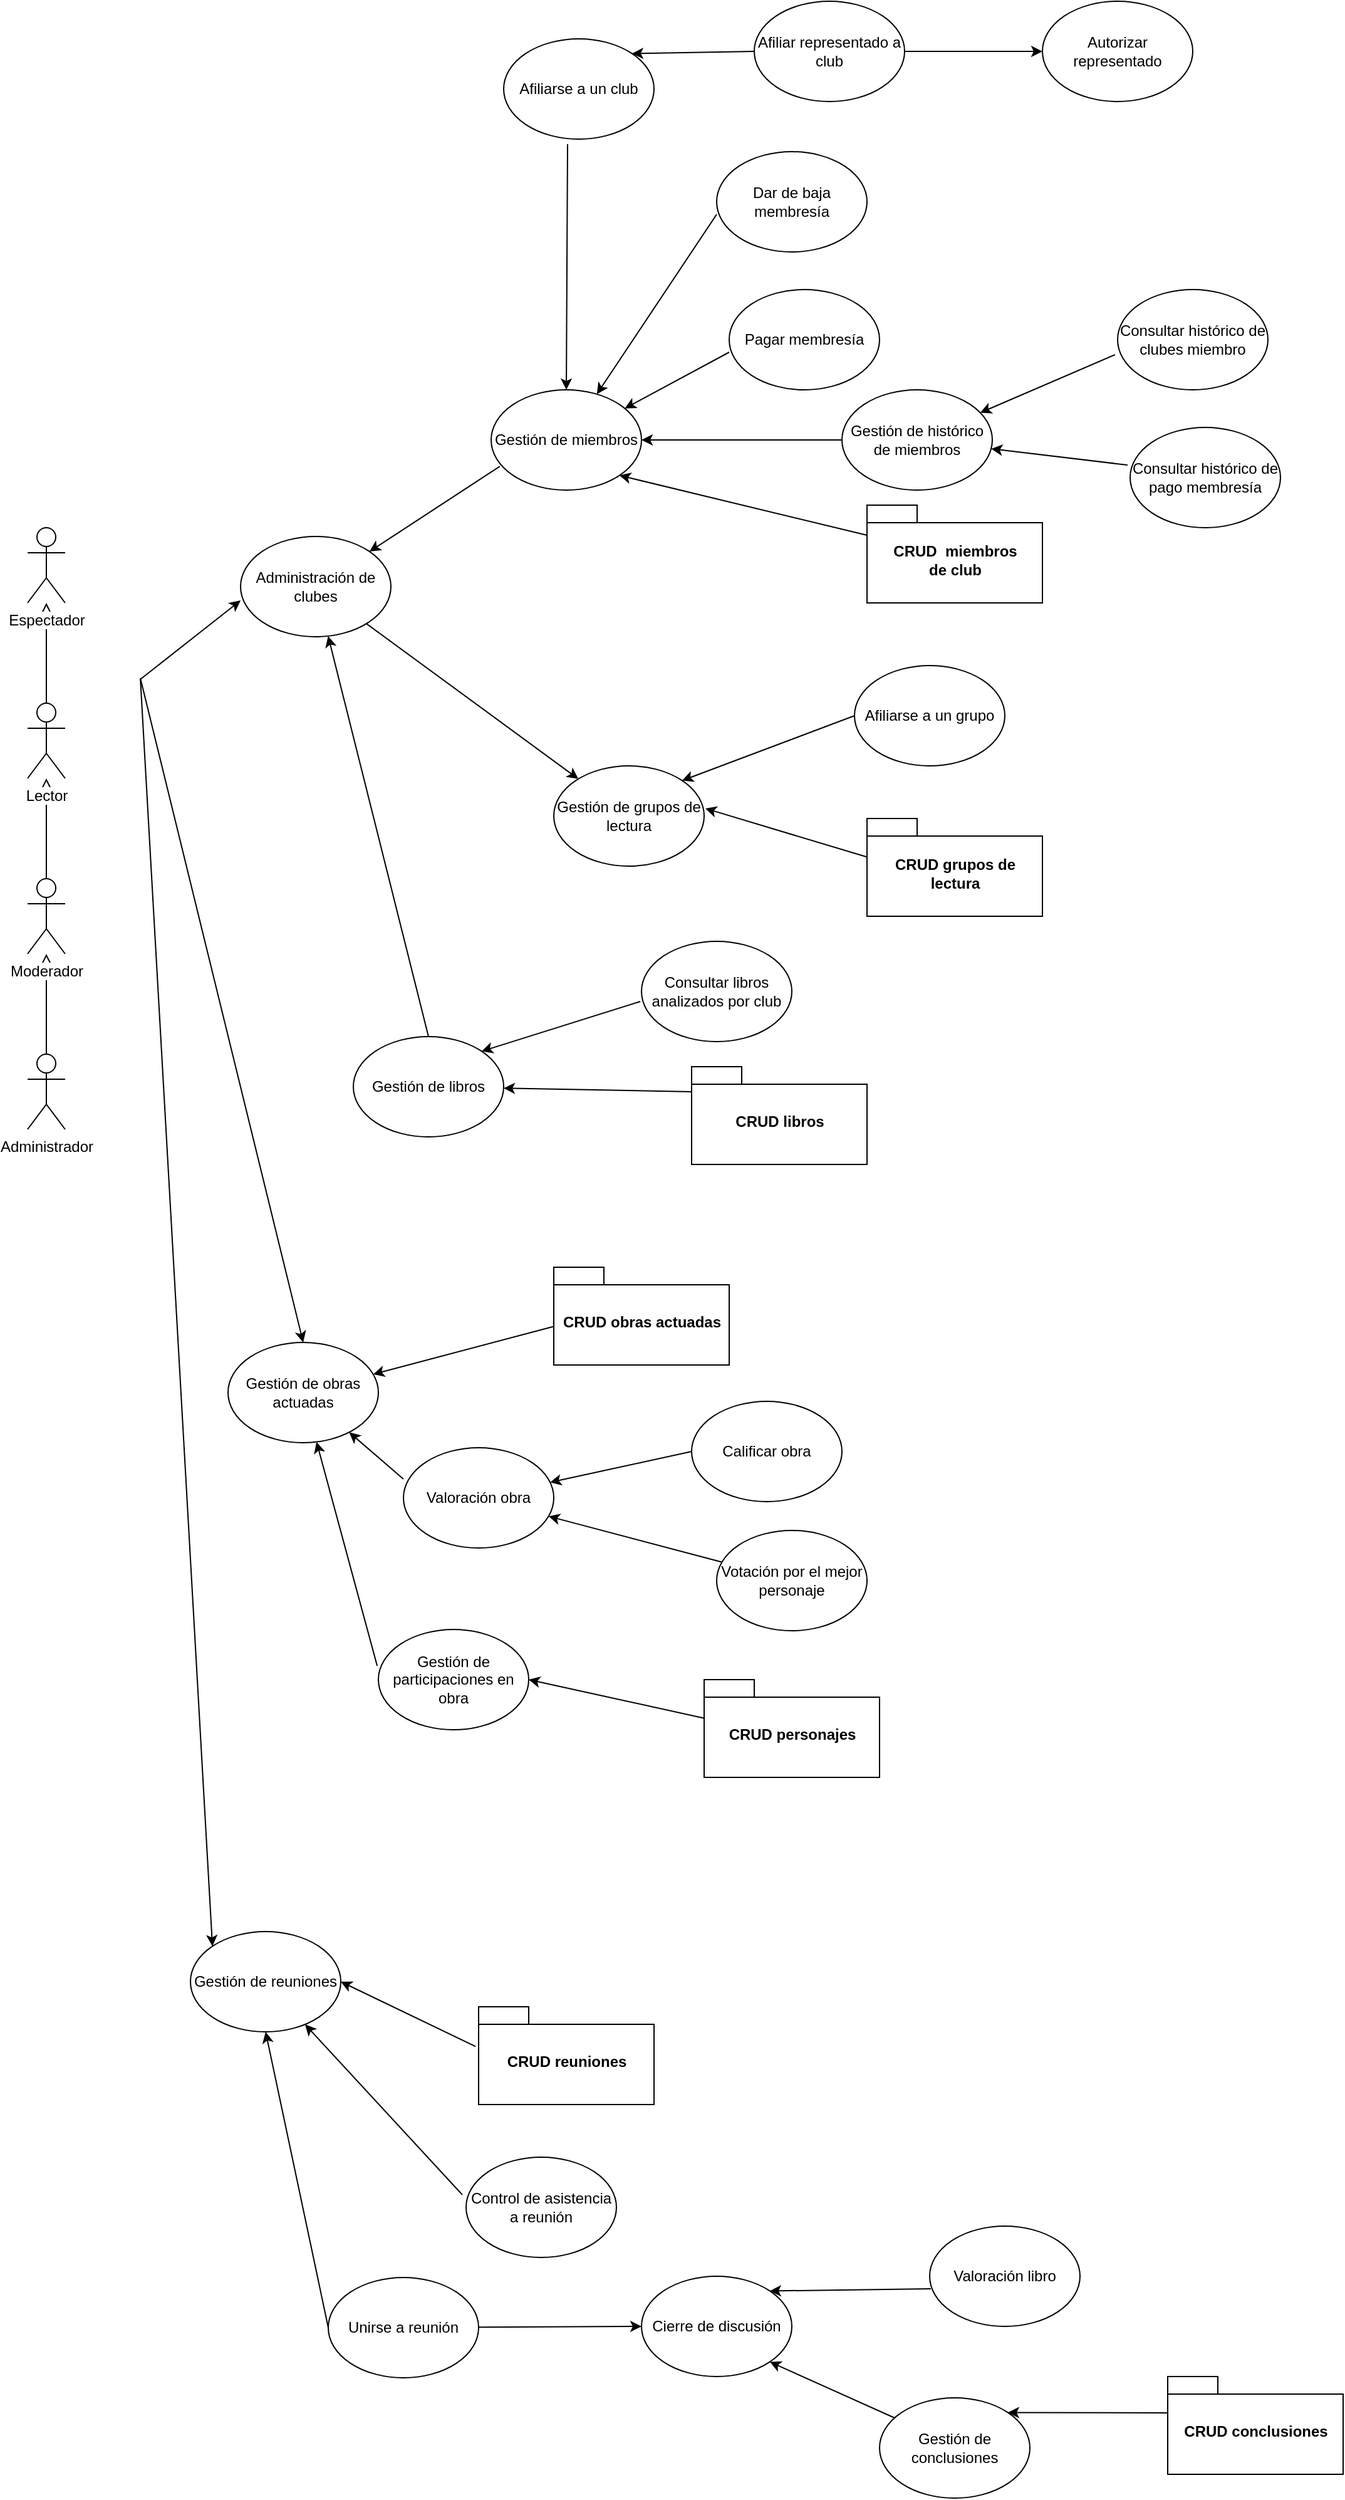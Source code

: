 <mxfile version="12.1.7" type="github" pages="1">
  <diagram id="g-K5pwejZ-qYwhQE_Ga-" name="Page-1">
    <mxGraphModel dx="828" dy="1551" grid="1" gridSize="10" guides="1" tooltips="1" connect="1" arrows="1" fold="1" page="1" pageScale="1" pageWidth="850" pageHeight="1100" math="0" shadow="0">
      <root>
        <mxCell id="0"/>
        <mxCell id="1" parent="0"/>
        <mxCell id="69_leHM3C10nOmQzFwsW-4" value="" style="edgeStyle=orthogonalEdgeStyle;rounded=0;orthogonalLoop=1;jettySize=auto;html=1;startArrow=block;startFill=0;endArrow=none;endFill=0;" edge="1" parent="1" source="69_leHM3C10nOmQzFwsW-1" target="69_leHM3C10nOmQzFwsW-3">
          <mxGeometry relative="1" as="geometry"/>
        </mxCell>
        <mxCell id="69_leHM3C10nOmQzFwsW-1" value="Espectador" style="shape=umlActor;verticalLabelPosition=bottom;labelBackgroundColor=#ffffff;verticalAlign=top;html=1;outlineConnect=0;" vertex="1" parent="1">
          <mxGeometry x="100" y="150" width="30" height="60" as="geometry"/>
        </mxCell>
        <mxCell id="69_leHM3C10nOmQzFwsW-7" value="" style="edgeStyle=orthogonalEdgeStyle;rounded=0;orthogonalLoop=1;jettySize=auto;html=1;startArrow=block;startFill=0;endArrow=none;endFill=0;" edge="1" parent="1" source="69_leHM3C10nOmQzFwsW-3" target="69_leHM3C10nOmQzFwsW-6">
          <mxGeometry relative="1" as="geometry"/>
        </mxCell>
        <mxCell id="69_leHM3C10nOmQzFwsW-3" value="Lector" style="shape=umlActor;verticalLabelPosition=bottom;labelBackgroundColor=#ffffff;verticalAlign=top;html=1;outlineConnect=0;" vertex="1" parent="1">
          <mxGeometry x="100" y="290" width="30" height="60" as="geometry"/>
        </mxCell>
        <mxCell id="69_leHM3C10nOmQzFwsW-9" value="" style="edgeStyle=orthogonalEdgeStyle;rounded=0;orthogonalLoop=1;jettySize=auto;html=1;startArrow=block;startFill=0;endArrow=none;endFill=0;" edge="1" parent="1" source="69_leHM3C10nOmQzFwsW-6" target="69_leHM3C10nOmQzFwsW-8">
          <mxGeometry relative="1" as="geometry"/>
        </mxCell>
        <mxCell id="69_leHM3C10nOmQzFwsW-6" value="Moderador" style="shape=umlActor;verticalLabelPosition=bottom;labelBackgroundColor=#ffffff;verticalAlign=top;html=1;outlineConnect=0;" vertex="1" parent="1">
          <mxGeometry x="100" y="430" width="30" height="60" as="geometry"/>
        </mxCell>
        <mxCell id="69_leHM3C10nOmQzFwsW-8" value="Administrador" style="shape=umlActor;verticalLabelPosition=bottom;labelBackgroundColor=#ffffff;verticalAlign=top;html=1;outlineConnect=0;" vertex="1" parent="1">
          <mxGeometry x="100" y="570" width="30" height="60" as="geometry"/>
        </mxCell>
        <mxCell id="69_leHM3C10nOmQzFwsW-12" value="" style="rounded=0;orthogonalLoop=1;jettySize=auto;html=1;startArrow=none;startFill=0;endArrow=classic;endFill=1;" edge="1" parent="1" source="69_leHM3C10nOmQzFwsW-10" target="69_leHM3C10nOmQzFwsW-11">
          <mxGeometry relative="1" as="geometry"/>
        </mxCell>
        <mxCell id="69_leHM3C10nOmQzFwsW-15" style="rounded=0;orthogonalLoop=1;jettySize=auto;html=1;startArrow=classic;startFill=1;endArrow=none;endFill=0;entryX=0.5;entryY=0;entryDx=0;entryDy=0;" edge="1" parent="1" source="69_leHM3C10nOmQzFwsW-10" target="69_leHM3C10nOmQzFwsW-16">
          <mxGeometry relative="1" as="geometry">
            <mxPoint x="360" y="350" as="targetPoint"/>
          </mxGeometry>
        </mxCell>
        <mxCell id="69_leHM3C10nOmQzFwsW-18" style="edgeStyle=none;rounded=0;orthogonalLoop=1;jettySize=auto;html=1;entryX=0.058;entryY=0.763;entryDx=0;entryDy=0;entryPerimeter=0;startArrow=classic;startFill=1;endArrow=none;endFill=0;" edge="1" parent="1" source="69_leHM3C10nOmQzFwsW-10" target="69_leHM3C10nOmQzFwsW-17">
          <mxGeometry relative="1" as="geometry"/>
        </mxCell>
        <mxCell id="69_leHM3C10nOmQzFwsW-10" value="Administración de clubes" style="ellipse;whiteSpace=wrap;html=1;" vertex="1" parent="1">
          <mxGeometry x="270" y="157" width="120" height="80" as="geometry"/>
        </mxCell>
        <mxCell id="69_leHM3C10nOmQzFwsW-48" style="edgeStyle=none;rounded=0;orthogonalLoop=1;jettySize=auto;html=1;exitX=1.008;exitY=0.425;exitDx=0;exitDy=0;startArrow=classic;startFill=1;endArrow=none;endFill=0;entryX=0.008;entryY=0.288;entryDx=0;entryDy=0;entryPerimeter=0;exitPerimeter=0;" edge="1" parent="1" source="69_leHM3C10nOmQzFwsW-11">
          <mxGeometry relative="1" as="geometry">
            <mxPoint x="770.96" y="413.04" as="targetPoint"/>
          </mxGeometry>
        </mxCell>
        <mxCell id="69_leHM3C10nOmQzFwsW-50" style="edgeStyle=none;rounded=0;orthogonalLoop=1;jettySize=auto;html=1;exitX=1;exitY=0;exitDx=0;exitDy=0;startArrow=classic;startFill=1;endArrow=none;endFill=0;entryX=0;entryY=0.5;entryDx=0;entryDy=0;" edge="1" parent="1" source="69_leHM3C10nOmQzFwsW-11" target="69_leHM3C10nOmQzFwsW-51">
          <mxGeometry relative="1" as="geometry">
            <mxPoint x="740" y="540" as="targetPoint"/>
          </mxGeometry>
        </mxCell>
        <mxCell id="69_leHM3C10nOmQzFwsW-11" value="Gestión de grupos de lectura" style="ellipse;whiteSpace=wrap;html=1;" vertex="1" parent="1">
          <mxGeometry x="520" y="340" width="120" height="80" as="geometry"/>
        </mxCell>
        <mxCell id="69_leHM3C10nOmQzFwsW-54" style="edgeStyle=none;rounded=0;orthogonalLoop=1;jettySize=auto;html=1;startArrow=classic;startFill=1;endArrow=none;endFill=0;entryX=0;entryY=0.5;entryDx=0;entryDy=0;" edge="1" parent="1" source="69_leHM3C10nOmQzFwsW-16">
          <mxGeometry relative="1" as="geometry">
            <mxPoint x="630" y="600" as="targetPoint"/>
          </mxGeometry>
        </mxCell>
        <mxCell id="69_leHM3C10nOmQzFwsW-122" style="edgeStyle=none;rounded=0;orthogonalLoop=1;jettySize=auto;html=1;exitX=1;exitY=0;exitDx=0;exitDy=0;startArrow=classic;startFill=1;endArrow=none;endFill=0;entryX=-0.008;entryY=0.6;entryDx=0;entryDy=0;entryPerimeter=0;" edge="1" parent="1" source="69_leHM3C10nOmQzFwsW-16" target="69_leHM3C10nOmQzFwsW-123">
          <mxGeometry relative="1" as="geometry">
            <mxPoint x="590" y="530" as="targetPoint"/>
          </mxGeometry>
        </mxCell>
        <mxCell id="69_leHM3C10nOmQzFwsW-16" value="Gestión de libros" style="ellipse;whiteSpace=wrap;html=1;" vertex="1" parent="1">
          <mxGeometry x="360" y="556" width="120" height="80" as="geometry"/>
        </mxCell>
        <mxCell id="69_leHM3C10nOmQzFwsW-22" value="" style="edgeStyle=none;rounded=0;orthogonalLoop=1;jettySize=auto;html=1;startArrow=classic;startFill=1;endArrow=none;endFill=0;" edge="1" parent="1" source="69_leHM3C10nOmQzFwsW-17" target="69_leHM3C10nOmQzFwsW-21">
          <mxGeometry relative="1" as="geometry"/>
        </mxCell>
        <mxCell id="69_leHM3C10nOmQzFwsW-23" style="edgeStyle=none;rounded=0;orthogonalLoop=1;jettySize=auto;html=1;startArrow=classic;startFill=1;endArrow=none;endFill=0;" edge="1" parent="1" source="69_leHM3C10nOmQzFwsW-17">
          <mxGeometry relative="1" as="geometry">
            <mxPoint x="660" y="10" as="targetPoint"/>
          </mxGeometry>
        </mxCell>
        <mxCell id="69_leHM3C10nOmQzFwsW-25" style="edgeStyle=none;rounded=0;orthogonalLoop=1;jettySize=auto;html=1;startArrow=classic;startFill=1;endArrow=none;endFill=0;entryX=0;entryY=0.625;entryDx=0;entryDy=0;entryPerimeter=0;" edge="1" parent="1" source="69_leHM3C10nOmQzFwsW-17" target="69_leHM3C10nOmQzFwsW-26">
          <mxGeometry relative="1" as="geometry">
            <mxPoint x="650" y="-60" as="targetPoint"/>
          </mxGeometry>
        </mxCell>
        <mxCell id="69_leHM3C10nOmQzFwsW-31" style="edgeStyle=none;rounded=0;orthogonalLoop=1;jettySize=auto;html=1;exitX=1;exitY=1;exitDx=0;exitDy=0;startArrow=classic;startFill=1;endArrow=none;endFill=0;entryX=0;entryY=0.325;entryDx=0;entryDy=0;entryPerimeter=0;" edge="1" parent="1" source="69_leHM3C10nOmQzFwsW-17">
          <mxGeometry relative="1" as="geometry">
            <mxPoint x="770" y="156" as="targetPoint"/>
          </mxGeometry>
        </mxCell>
        <mxCell id="69_leHM3C10nOmQzFwsW-52" style="edgeStyle=none;rounded=0;orthogonalLoop=1;jettySize=auto;html=1;exitX=0.5;exitY=0;exitDx=0;exitDy=0;startArrow=classic;startFill=1;endArrow=none;endFill=0;entryX=0.425;entryY=1.05;entryDx=0;entryDy=0;entryPerimeter=0;" edge="1" parent="1" source="69_leHM3C10nOmQzFwsW-17" target="69_leHM3C10nOmQzFwsW-53">
          <mxGeometry relative="1" as="geometry">
            <mxPoint x="540" y="-70" as="targetPoint"/>
          </mxGeometry>
        </mxCell>
        <mxCell id="69_leHM3C10nOmQzFwsW-17" value="Gestión de miembros" style="ellipse;whiteSpace=wrap;html=1;" vertex="1" parent="1">
          <mxGeometry x="470" y="40" width="120" height="80" as="geometry"/>
        </mxCell>
        <mxCell id="69_leHM3C10nOmQzFwsW-27" style="edgeStyle=none;rounded=0;orthogonalLoop=1;jettySize=auto;html=1;startArrow=classic;startFill=1;endArrow=none;endFill=0;entryX=-0.017;entryY=0.375;entryDx=0;entryDy=0;entryPerimeter=0;" edge="1" parent="1" source="69_leHM3C10nOmQzFwsW-21" target="69_leHM3C10nOmQzFwsW-28">
          <mxGeometry relative="1" as="geometry">
            <mxPoint x="990" y="80" as="targetPoint"/>
          </mxGeometry>
        </mxCell>
        <mxCell id="69_leHM3C10nOmQzFwsW-29" style="edgeStyle=none;rounded=0;orthogonalLoop=1;jettySize=auto;html=1;startArrow=classic;startFill=1;endArrow=none;endFill=0;entryX=-0.017;entryY=0.65;entryDx=0;entryDy=0;entryPerimeter=0;" edge="1" parent="1" source="69_leHM3C10nOmQzFwsW-21" target="69_leHM3C10nOmQzFwsW-30">
          <mxGeometry relative="1" as="geometry">
            <mxPoint x="970" y="20" as="targetPoint"/>
          </mxGeometry>
        </mxCell>
        <mxCell id="69_leHM3C10nOmQzFwsW-21" value="Gestión de histórico de miembros" style="ellipse;whiteSpace=wrap;html=1;" vertex="1" parent="1">
          <mxGeometry x="750" y="40" width="120" height="80" as="geometry"/>
        </mxCell>
        <mxCell id="69_leHM3C10nOmQzFwsW-92" style="edgeStyle=none;rounded=0;orthogonalLoop=1;jettySize=auto;html=1;startArrow=classic;startFill=1;endArrow=none;endFill=0;entryX=-0.025;entryY=0.375;entryDx=0;entryDy=0;entryPerimeter=0;" edge="1" parent="1" source="69_leHM3C10nOmQzFwsW-19" target="69_leHM3C10nOmQzFwsW-93">
          <mxGeometry relative="1" as="geometry">
            <mxPoint x="410" y="2750" as="targetPoint"/>
          </mxGeometry>
        </mxCell>
        <mxCell id="69_leHM3C10nOmQzFwsW-94" style="edgeStyle=none;rounded=0;orthogonalLoop=1;jettySize=auto;html=1;exitX=0.5;exitY=1;exitDx=0;exitDy=0;startArrow=classic;startFill=1;endArrow=none;endFill=0;entryX=0;entryY=0.5;entryDx=0;entryDy=0;" edge="1" parent="1" source="69_leHM3C10nOmQzFwsW-19" target="69_leHM3C10nOmQzFwsW-95">
          <mxGeometry relative="1" as="geometry">
            <mxPoint x="410" y="2851" as="targetPoint"/>
          </mxGeometry>
        </mxCell>
        <mxCell id="69_leHM3C10nOmQzFwsW-125" style="edgeStyle=none;rounded=0;orthogonalLoop=1;jettySize=auto;html=1;exitX=1;exitY=0.5;exitDx=0;exitDy=0;entryX=0;entryY=0;entryDx=0;entryDy=0;startArrow=classic;startFill=1;endArrow=none;endFill=0;" edge="1" parent="1" source="69_leHM3C10nOmQzFwsW-19">
          <mxGeometry relative="1" as="geometry">
            <mxPoint x="457.574" y="1361.716" as="targetPoint"/>
          </mxGeometry>
        </mxCell>
        <mxCell id="69_leHM3C10nOmQzFwsW-19" value="Gestión de reuniones" style="ellipse;whiteSpace=wrap;html=1;" vertex="1" parent="1">
          <mxGeometry x="230" y="1270" width="120" height="80" as="geometry"/>
        </mxCell>
        <mxCell id="69_leHM3C10nOmQzFwsW-68" style="edgeStyle=none;rounded=0;orthogonalLoop=1;jettySize=auto;html=1;startArrow=classic;startFill=1;endArrow=none;endFill=0;entryX=0.008;entryY=0.588;entryDx=0;entryDy=0;entryPerimeter=0;" edge="1" parent="1" source="69_leHM3C10nOmQzFwsW-20">
          <mxGeometry relative="1" as="geometry">
            <mxPoint x="520.96" y="787.04" as="targetPoint"/>
          </mxGeometry>
        </mxCell>
        <mxCell id="69_leHM3C10nOmQzFwsW-70" style="edgeStyle=none;rounded=0;orthogonalLoop=1;jettySize=auto;html=1;startArrow=classic;startFill=1;endArrow=none;endFill=0;entryX=0;entryY=0.313;entryDx=0;entryDy=0;entryPerimeter=0;" edge="1" parent="1" source="69_leHM3C10nOmQzFwsW-20" target="69_leHM3C10nOmQzFwsW-71">
          <mxGeometry relative="1" as="geometry">
            <mxPoint x="450" y="1770" as="targetPoint"/>
          </mxGeometry>
        </mxCell>
        <mxCell id="69_leHM3C10nOmQzFwsW-76" style="edgeStyle=none;rounded=0;orthogonalLoop=1;jettySize=auto;html=1;startArrow=classic;startFill=1;endArrow=none;endFill=0;entryX=-0.008;entryY=0.363;entryDx=0;entryDy=0;entryPerimeter=0;" edge="1" parent="1" source="69_leHM3C10nOmQzFwsW-20" target="69_leHM3C10nOmQzFwsW-77">
          <mxGeometry relative="1" as="geometry">
            <mxPoint x="420" y="1892" as="targetPoint"/>
          </mxGeometry>
        </mxCell>
        <mxCell id="69_leHM3C10nOmQzFwsW-20" value="Gestión de obras actuadas" style="ellipse;whiteSpace=wrap;html=1;" vertex="1" parent="1">
          <mxGeometry x="260" y="800" width="120" height="80" as="geometry"/>
        </mxCell>
        <mxCell id="69_leHM3C10nOmQzFwsW-24" value="Pagar membresía" style="ellipse;whiteSpace=wrap;html=1;" vertex="1" parent="1">
          <mxGeometry x="660" y="-40" width="120" height="80" as="geometry"/>
        </mxCell>
        <mxCell id="69_leHM3C10nOmQzFwsW-26" value="Dar de baja membresía" style="ellipse;whiteSpace=wrap;html=1;" vertex="1" parent="1">
          <mxGeometry x="650" y="-150" width="120" height="80" as="geometry"/>
        </mxCell>
        <mxCell id="69_leHM3C10nOmQzFwsW-28" value="Consultar histórico de pago membresía" style="ellipse;whiteSpace=wrap;html=1;" vertex="1" parent="1">
          <mxGeometry x="980" y="70" width="120" height="80" as="geometry"/>
        </mxCell>
        <mxCell id="69_leHM3C10nOmQzFwsW-30" value="Consultar histórico de clubes miembro" style="ellipse;whiteSpace=wrap;html=1;" vertex="1" parent="1">
          <mxGeometry x="970" y="-40" width="120" height="80" as="geometry"/>
        </mxCell>
        <mxCell id="69_leHM3C10nOmQzFwsW-51" value="Afiliarse a un grupo" style="ellipse;whiteSpace=wrap;html=1;" vertex="1" parent="1">
          <mxGeometry x="760" y="260" width="120" height="80" as="geometry"/>
        </mxCell>
        <mxCell id="69_leHM3C10nOmQzFwsW-112" style="edgeStyle=none;rounded=0;orthogonalLoop=1;jettySize=auto;html=1;exitX=1;exitY=0;exitDx=0;exitDy=0;startArrow=classic;startFill=1;endArrow=none;endFill=0;entryX=0;entryY=0.5;entryDx=0;entryDy=0;" edge="1" parent="1" source="69_leHM3C10nOmQzFwsW-53" target="69_leHM3C10nOmQzFwsW-113">
          <mxGeometry relative="1" as="geometry">
            <mxPoint x="680" y="-220" as="targetPoint"/>
          </mxGeometry>
        </mxCell>
        <mxCell id="69_leHM3C10nOmQzFwsW-53" value="Afiliarse a un club" style="ellipse;whiteSpace=wrap;html=1;" vertex="1" parent="1">
          <mxGeometry x="480" y="-240" width="120" height="80" as="geometry"/>
        </mxCell>
        <mxCell id="69_leHM3C10nOmQzFwsW-72" style="edgeStyle=none;rounded=0;orthogonalLoop=1;jettySize=auto;html=1;startArrow=classic;startFill=1;endArrow=none;endFill=0;entryX=0;entryY=0.5;entryDx=0;entryDy=0;" edge="1" parent="1" source="69_leHM3C10nOmQzFwsW-71" target="69_leHM3C10nOmQzFwsW-73">
          <mxGeometry relative="1" as="geometry">
            <mxPoint x="680" y="1750" as="targetPoint"/>
          </mxGeometry>
        </mxCell>
        <mxCell id="69_leHM3C10nOmQzFwsW-74" style="edgeStyle=none;rounded=0;orthogonalLoop=1;jettySize=auto;html=1;startArrow=classic;startFill=1;endArrow=none;endFill=0;" edge="1" parent="1" source="69_leHM3C10nOmQzFwsW-71" target="69_leHM3C10nOmQzFwsW-75">
          <mxGeometry relative="1" as="geometry">
            <mxPoint x="670" y="1800" as="targetPoint"/>
          </mxGeometry>
        </mxCell>
        <mxCell id="69_leHM3C10nOmQzFwsW-71" value="Valoración obra" style="ellipse;whiteSpace=wrap;html=1;" vertex="1" parent="1">
          <mxGeometry x="400" y="884" width="120" height="80" as="geometry"/>
        </mxCell>
        <mxCell id="69_leHM3C10nOmQzFwsW-73" value="Calificar obra" style="ellipse;whiteSpace=wrap;html=1;" vertex="1" parent="1">
          <mxGeometry x="630" y="847" width="120" height="80" as="geometry"/>
        </mxCell>
        <mxCell id="69_leHM3C10nOmQzFwsW-75" value="Votación por el mejor personaje" style="ellipse;whiteSpace=wrap;html=1;" vertex="1" parent="1">
          <mxGeometry x="650" y="950" width="120" height="80" as="geometry"/>
        </mxCell>
        <mxCell id="69_leHM3C10nOmQzFwsW-78" style="edgeStyle=none;rounded=0;orthogonalLoop=1;jettySize=auto;html=1;exitX=1;exitY=0.5;exitDx=0;exitDy=0;startArrow=classic;startFill=1;endArrow=none;endFill=0;entryX=0.008;entryY=0.425;entryDx=0;entryDy=0;entryPerimeter=0;" edge="1" parent="1" source="69_leHM3C10nOmQzFwsW-77">
          <mxGeometry relative="1" as="geometry">
            <mxPoint x="640.96" y="1100" as="targetPoint"/>
          </mxGeometry>
        </mxCell>
        <mxCell id="69_leHM3C10nOmQzFwsW-77" value="Gestión de participaciones en obra" style="ellipse;whiteSpace=wrap;html=1;" vertex="1" parent="1">
          <mxGeometry x="380" y="1029" width="120" height="80" as="geometry"/>
        </mxCell>
        <mxCell id="69_leHM3C10nOmQzFwsW-93" value="Control de asistencia a reunión" style="ellipse;whiteSpace=wrap;html=1;" vertex="1" parent="1">
          <mxGeometry x="450" y="1450" width="120" height="80" as="geometry"/>
        </mxCell>
        <mxCell id="69_leHM3C10nOmQzFwsW-96" style="edgeStyle=none;rounded=0;orthogonalLoop=1;jettySize=auto;html=1;startArrow=none;startFill=0;endArrow=classic;endFill=1;entryX=0;entryY=0.5;entryDx=0;entryDy=0;" edge="1" parent="1" source="69_leHM3C10nOmQzFwsW-95" target="69_leHM3C10nOmQzFwsW-97">
          <mxGeometry relative="1" as="geometry">
            <mxPoint x="660" y="2850" as="targetPoint"/>
          </mxGeometry>
        </mxCell>
        <mxCell id="69_leHM3C10nOmQzFwsW-95" value="Unirse a reunión" style="ellipse;whiteSpace=wrap;html=1;" vertex="1" parent="1">
          <mxGeometry x="340" y="1546" width="120" height="80" as="geometry"/>
        </mxCell>
        <mxCell id="69_leHM3C10nOmQzFwsW-100" style="edgeStyle=none;rounded=0;orthogonalLoop=1;jettySize=auto;html=1;exitX=1;exitY=0;exitDx=0;exitDy=0;startArrow=classic;startFill=1;endArrow=none;endFill=0;entryX=0.008;entryY=0.625;entryDx=0;entryDy=0;entryPerimeter=0;" edge="1" parent="1" source="69_leHM3C10nOmQzFwsW-97" target="69_leHM3C10nOmQzFwsW-102">
          <mxGeometry relative="1" as="geometry">
            <mxPoint x="860" y="2780" as="targetPoint"/>
          </mxGeometry>
        </mxCell>
        <mxCell id="69_leHM3C10nOmQzFwsW-126" style="edgeStyle=none;rounded=0;orthogonalLoop=1;jettySize=auto;html=1;exitX=1;exitY=1;exitDx=0;exitDy=0;entryX=0.1;entryY=0.2;entryDx=0;entryDy=0;entryPerimeter=0;startArrow=classic;startFill=1;endArrow=none;endFill=0;" edge="1" parent="1" source="69_leHM3C10nOmQzFwsW-97" target="69_leHM3C10nOmQzFwsW-101">
          <mxGeometry relative="1" as="geometry"/>
        </mxCell>
        <mxCell id="69_leHM3C10nOmQzFwsW-97" value="Cierre de discusión" style="ellipse;whiteSpace=wrap;html=1;" vertex="1" parent="1">
          <mxGeometry x="590" y="1545" width="120" height="80" as="geometry"/>
        </mxCell>
        <mxCell id="69_leHM3C10nOmQzFwsW-104" style="edgeStyle=none;rounded=0;orthogonalLoop=1;jettySize=auto;html=1;exitX=1;exitY=0;exitDx=0;exitDy=0;startArrow=classic;startFill=1;endArrow=none;endFill=0;entryX=0;entryY=0.425;entryDx=0;entryDy=0;entryPerimeter=0;" edge="1" parent="1" source="69_leHM3C10nOmQzFwsW-101">
          <mxGeometry relative="1" as="geometry">
            <mxPoint x="1010" y="1654" as="targetPoint"/>
          </mxGeometry>
        </mxCell>
        <mxCell id="69_leHM3C10nOmQzFwsW-101" value="Gestión de conclusiones" style="ellipse;whiteSpace=wrap;html=1;" vertex="1" parent="1">
          <mxGeometry x="780" y="1642" width="120" height="80" as="geometry"/>
        </mxCell>
        <mxCell id="69_leHM3C10nOmQzFwsW-102" value="Valoración libro" style="ellipse;whiteSpace=wrap;html=1;" vertex="1" parent="1">
          <mxGeometry x="820" y="1505" width="120" height="80" as="geometry"/>
        </mxCell>
        <mxCell id="69_leHM3C10nOmQzFwsW-114" style="edgeStyle=none;rounded=0;orthogonalLoop=1;jettySize=auto;html=1;startArrow=none;startFill=0;endArrow=classic;endFill=1;" edge="1" parent="1" source="69_leHM3C10nOmQzFwsW-113">
          <mxGeometry relative="1" as="geometry">
            <mxPoint x="910" y="-230" as="targetPoint"/>
          </mxGeometry>
        </mxCell>
        <mxCell id="69_leHM3C10nOmQzFwsW-113" value="Afiliar representado a club" style="ellipse;whiteSpace=wrap;html=1;" vertex="1" parent="1">
          <mxGeometry x="680" y="-270" width="120" height="80" as="geometry"/>
        </mxCell>
        <mxCell id="69_leHM3C10nOmQzFwsW-115" value="Autorizar representado" style="ellipse;whiteSpace=wrap;html=1;" vertex="1" parent="1">
          <mxGeometry x="910" y="-270" width="120" height="80" as="geometry"/>
        </mxCell>
        <mxCell id="69_leHM3C10nOmQzFwsW-116" value="" style="endArrow=classic;html=1;entryX=0;entryY=0.638;entryDx=0;entryDy=0;entryPerimeter=0;" edge="1" parent="1" target="69_leHM3C10nOmQzFwsW-10">
          <mxGeometry width="50" height="50" relative="1" as="geometry">
            <mxPoint x="190" y="271" as="sourcePoint"/>
            <mxPoint x="240" y="221" as="targetPoint"/>
          </mxGeometry>
        </mxCell>
        <mxCell id="69_leHM3C10nOmQzFwsW-117" value="" style="endArrow=classic;html=1;entryX=0.5;entryY=0;entryDx=0;entryDy=0;" edge="1" parent="1" target="69_leHM3C10nOmQzFwsW-20">
          <mxGeometry width="50" height="50" relative="1" as="geometry">
            <mxPoint x="190" y="270" as="sourcePoint"/>
            <mxPoint x="280" y="218.04" as="targetPoint"/>
          </mxGeometry>
        </mxCell>
        <mxCell id="69_leHM3C10nOmQzFwsW-118" value="" style="endArrow=classic;html=1;entryX=0;entryY=0;entryDx=0;entryDy=0;" edge="1" parent="1" target="69_leHM3C10nOmQzFwsW-19">
          <mxGeometry width="50" height="50" relative="1" as="geometry">
            <mxPoint x="190" y="270" as="sourcePoint"/>
            <mxPoint x="300" y="1430" as="targetPoint"/>
          </mxGeometry>
        </mxCell>
        <mxCell id="69_leHM3C10nOmQzFwsW-123" value="Consultar libros analizados por club" style="ellipse;whiteSpace=wrap;html=1;" vertex="1" parent="1">
          <mxGeometry x="590" y="480" width="120" height="80" as="geometry"/>
        </mxCell>
        <mxCell id="69_leHM3C10nOmQzFwsW-127" value="CRUD&amp;nbsp; miembros &lt;br&gt;de club" style="shape=folder;fontStyle=1;spacingTop=10;tabWidth=40;tabHeight=14;tabPosition=left;html=1;" vertex="1" parent="1">
          <mxGeometry x="770" y="132" width="140" height="78" as="geometry"/>
        </mxCell>
        <mxCell id="69_leHM3C10nOmQzFwsW-128" value="CRUD grupos de&lt;br&gt;lectura" style="shape=folder;fontStyle=1;spacingTop=10;tabWidth=40;tabHeight=14;tabPosition=left;html=1;" vertex="1" parent="1">
          <mxGeometry x="770" y="382" width="140" height="78" as="geometry"/>
        </mxCell>
        <mxCell id="69_leHM3C10nOmQzFwsW-129" value="CRUD libros" style="shape=folder;fontStyle=1;spacingTop=10;tabWidth=40;tabHeight=14;tabPosition=left;html=1;" vertex="1" parent="1">
          <mxGeometry x="630" y="580" width="140" height="78" as="geometry"/>
        </mxCell>
        <mxCell id="69_leHM3C10nOmQzFwsW-130" value="CRUD obras actuadas" style="shape=folder;fontStyle=1;spacingTop=10;tabWidth=40;tabHeight=14;tabPosition=left;html=1;" vertex="1" parent="1">
          <mxGeometry x="520" y="740" width="140" height="78" as="geometry"/>
        </mxCell>
        <mxCell id="69_leHM3C10nOmQzFwsW-131" value="CRUD personajes" style="shape=folder;fontStyle=1;spacingTop=10;tabWidth=40;tabHeight=14;tabPosition=left;html=1;" vertex="1" parent="1">
          <mxGeometry x="640" y="1069" width="140" height="78" as="geometry"/>
        </mxCell>
        <mxCell id="69_leHM3C10nOmQzFwsW-133" value="CRUD reuniones" style="shape=folder;fontStyle=1;spacingTop=10;tabWidth=40;tabHeight=14;tabPosition=left;html=1;" vertex="1" parent="1">
          <mxGeometry x="460" y="1330" width="140" height="78" as="geometry"/>
        </mxCell>
        <mxCell id="69_leHM3C10nOmQzFwsW-135" value="CRUD conclusiones" style="shape=folder;fontStyle=1;spacingTop=10;tabWidth=40;tabHeight=14;tabPosition=left;html=1;" vertex="1" parent="1">
          <mxGeometry x="1010" y="1625" width="140" height="78" as="geometry"/>
        </mxCell>
      </root>
    </mxGraphModel>
  </diagram>
</mxfile>
